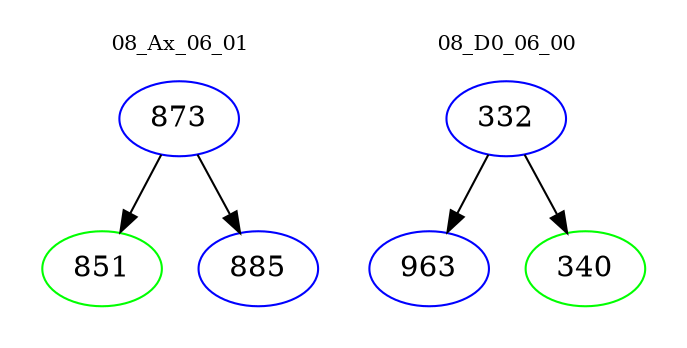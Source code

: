 digraph{
subgraph cluster_0 {
color = white
label = "08_Ax_06_01";
fontsize=10;
T0_873 [label="873", color="blue"]
T0_873 -> T0_851 [color="black"]
T0_851 [label="851", color="green"]
T0_873 -> T0_885 [color="black"]
T0_885 [label="885", color="blue"]
}
subgraph cluster_1 {
color = white
label = "08_D0_06_00";
fontsize=10;
T1_332 [label="332", color="blue"]
T1_332 -> T1_963 [color="black"]
T1_963 [label="963", color="blue"]
T1_332 -> T1_340 [color="black"]
T1_340 [label="340", color="green"]
}
}
